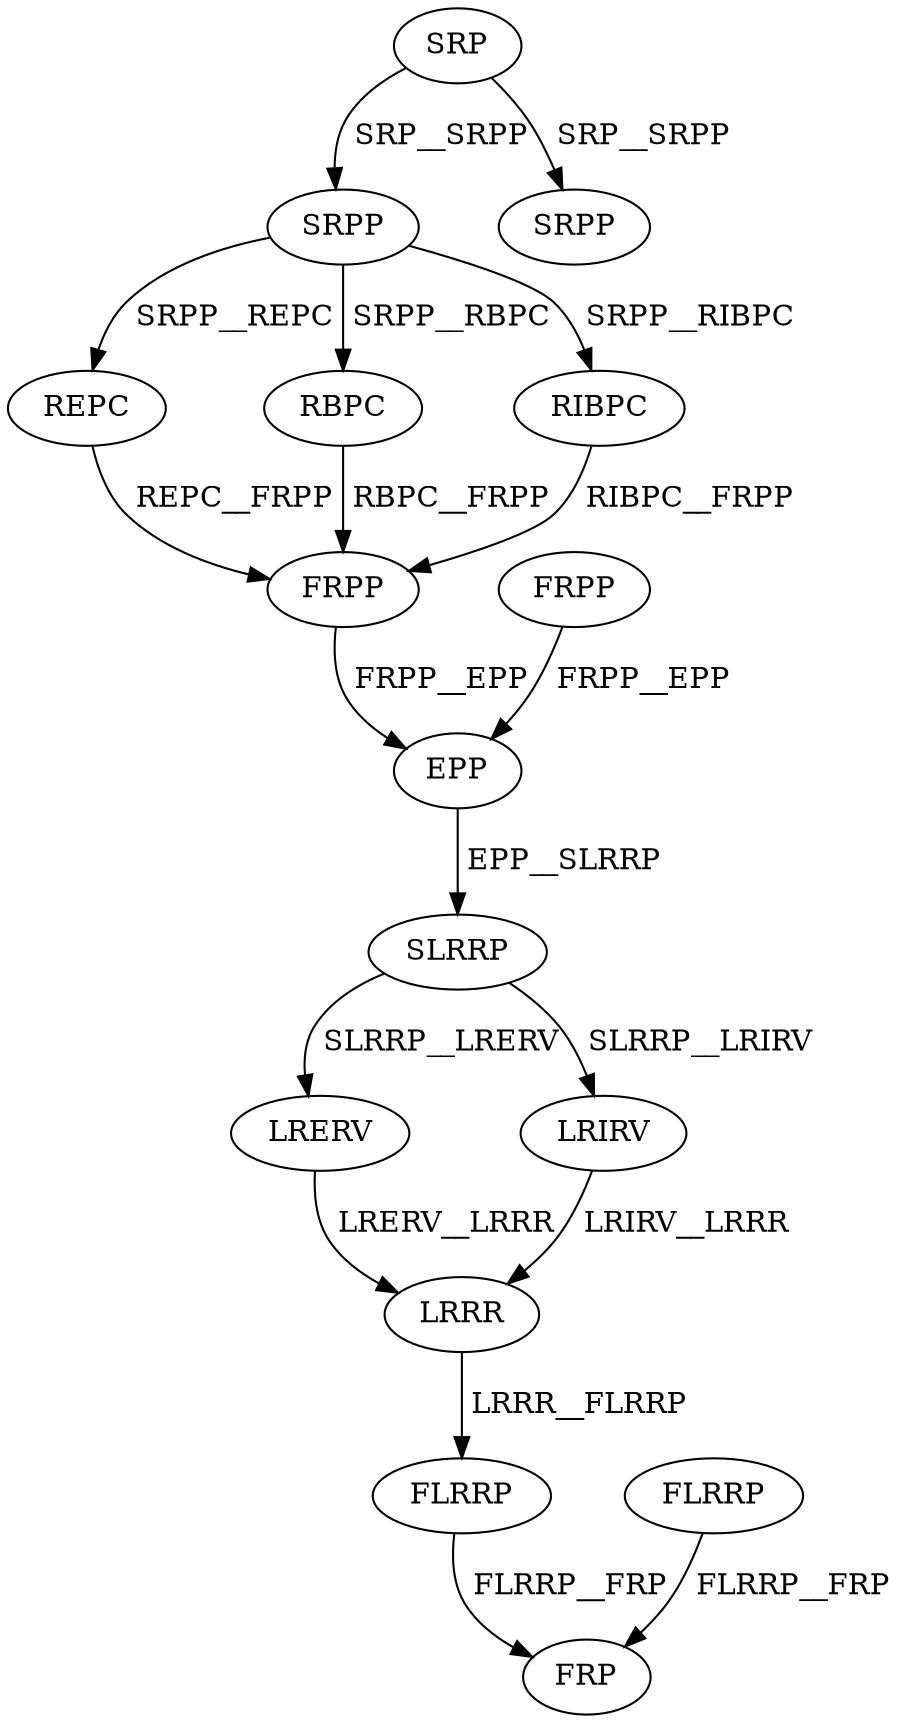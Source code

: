 digraph G { 
1 [label="SRP",color=black,fontcolor=black];
2 [label="SRPP",color=black,fontcolor=black];
3 [label="FRPP",color=black,fontcolor=black];
4 [label="REPC",color=black,fontcolor=black];
5 [label="RBPC",color=black,fontcolor=black];
6 [label="RIBPC",color=black,fontcolor=black];
7 [label="FRPP",color=black,fontcolor=black];
8 [label="SRPP",color=black,fontcolor=black];
9 [label="EPP",color=black,fontcolor=black];
10 [label="SLRRP",color=black,fontcolor=black];
11 [label="LRERV",color=black,fontcolor=black];
12 [label="LRIRV",color=black,fontcolor=black];
13 [label="FLRRP",color=black,fontcolor=black];
14 [label="LRRR",color=black,fontcolor=black];
15 [label="FLRRP",color=black,fontcolor=black];
16 [label="FRP",color=black,fontcolor=black];
1->2[label=" SRP__SRPP",color=black,fontcolor=black];
1->8[label=" SRP__SRPP",color=black,fontcolor=black];
2->4[label=" SRPP__REPC",color=black,fontcolor=black];
2->5[label=" SRPP__RBPC",color=black,fontcolor=black];
2->6[label=" SRPP__RIBPC",color=black,fontcolor=black];
3->9[label=" FRPP__EPP",color=black,fontcolor=black];
4->7[label=" REPC__FRPP",color=black,fontcolor=black];
5->7[label=" RBPC__FRPP",color=black,fontcolor=black];
6->7[label=" RIBPC__FRPP",color=black,fontcolor=black];
7->9[label=" FRPP__EPP",color=black,fontcolor=black];
9->10[label=" EPP__SLRRP",color=black,fontcolor=black];
10->11[label=" SLRRP__LRERV",color=black,fontcolor=black];
10->12[label=" SLRRP__LRIRV",color=black,fontcolor=black];
11->14[label=" LRERV__LRRR",color=black,fontcolor=black];
12->14[label=" LRIRV__LRRR",color=black,fontcolor=black];
13->16[label=" FLRRP__FRP",color=black,fontcolor=black];
14->15[label=" LRRR__FLRRP",color=black,fontcolor=black];
15->16[label=" FLRRP__FRP",color=black,fontcolor=black];
}
